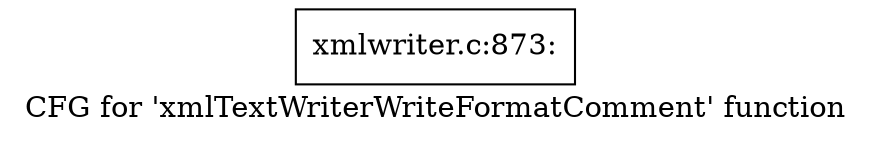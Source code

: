 digraph "CFG for 'xmlTextWriterWriteFormatComment' function" {
	label="CFG for 'xmlTextWriterWriteFormatComment' function";

	Node0x3f16570 [shape=record,label="{xmlwriter.c:873:}"];
}
